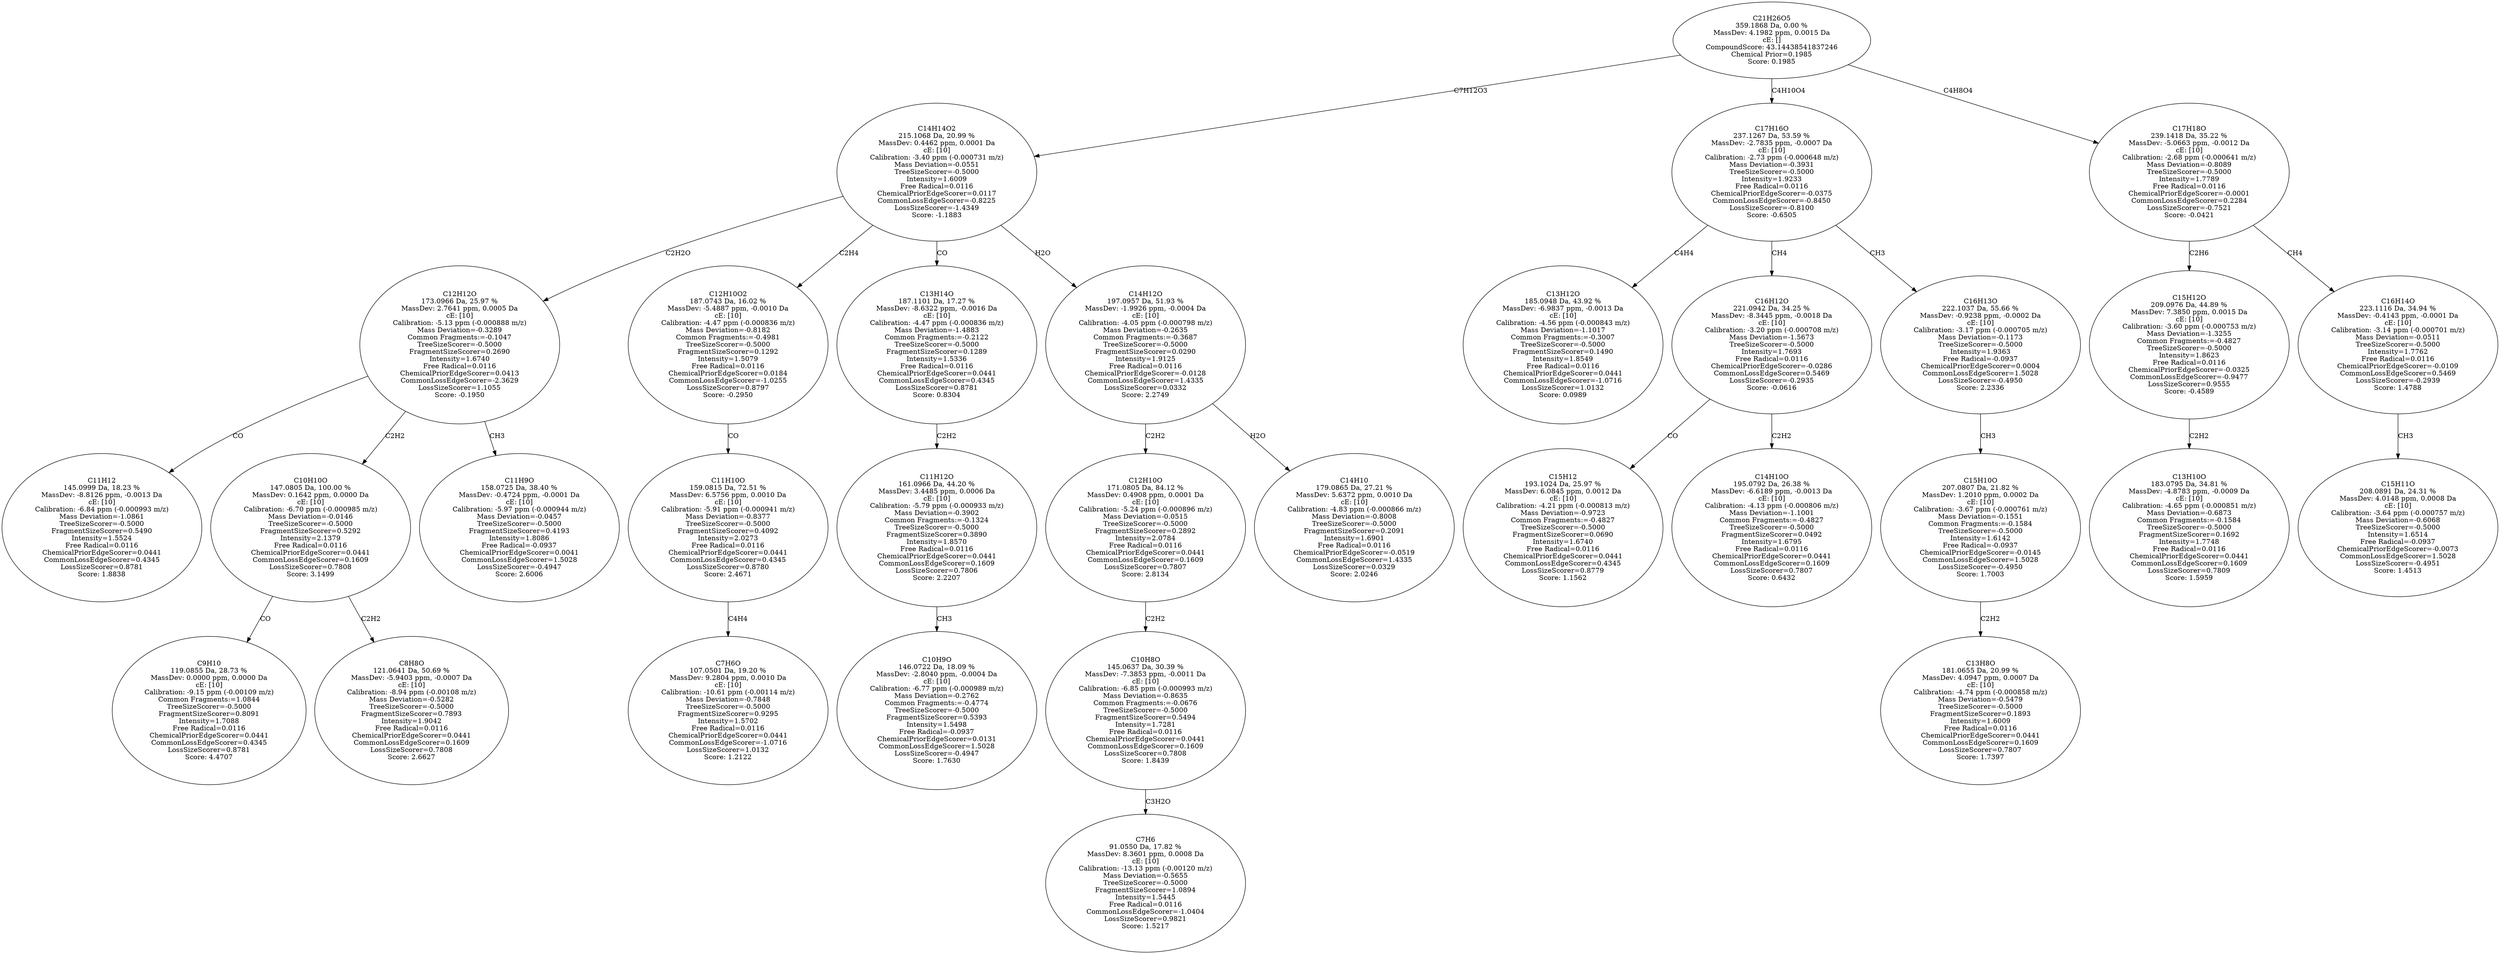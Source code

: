 strict digraph {
v1 [label="C11H12\n145.0999 Da, 18.23 %\nMassDev: -8.8126 ppm, -0.0013 Da\ncE: [10]\nCalibration: -6.84 ppm (-0.000993 m/z)\nMass Deviation=-1.0861\nTreeSizeScorer=-0.5000\nFragmentSizeScorer=0.5490\nIntensity=1.5524\nFree Radical=0.0116\nChemicalPriorEdgeScorer=0.0441\nCommonLossEdgeScorer=0.4345\nLossSizeScorer=0.8781\nScore: 1.8838"];
v2 [label="C9H10\n119.0855 Da, 28.73 %\nMassDev: 0.0000 ppm, 0.0000 Da\ncE: [10]\nCalibration: -9.15 ppm (-0.00109 m/z)\nCommon Fragments:=1.0844\nTreeSizeScorer=-0.5000\nFragmentSizeScorer=0.8091\nIntensity=1.7088\nFree Radical=0.0116\nChemicalPriorEdgeScorer=0.0441\nCommonLossEdgeScorer=0.4345\nLossSizeScorer=0.8781\nScore: 4.4707"];
v3 [label="C8H8O\n121.0641 Da, 50.69 %\nMassDev: -5.9403 ppm, -0.0007 Da\ncE: [10]\nCalibration: -8.94 ppm (-0.00108 m/z)\nMass Deviation=-0.5282\nTreeSizeScorer=-0.5000\nFragmentSizeScorer=0.7893\nIntensity=1.9042\nFree Radical=0.0116\nChemicalPriorEdgeScorer=0.0441\nCommonLossEdgeScorer=0.1609\nLossSizeScorer=0.7808\nScore: 2.6627"];
v4 [label="C10H10O\n147.0805 Da, 100.00 %\nMassDev: 0.1642 ppm, 0.0000 Da\ncE: [10]\nCalibration: -6.70 ppm (-0.000985 m/z)\nMass Deviation=-0.0146\nTreeSizeScorer=-0.5000\nFragmentSizeScorer=0.5292\nIntensity=2.1379\nFree Radical=0.0116\nChemicalPriorEdgeScorer=0.0441\nCommonLossEdgeScorer=0.1609\nLossSizeScorer=0.7808\nScore: 3.1499"];
v5 [label="C11H9O\n158.0725 Da, 38.40 %\nMassDev: -0.4724 ppm, -0.0001 Da\ncE: [10]\nCalibration: -5.97 ppm (-0.000944 m/z)\nMass Deviation=-0.0457\nTreeSizeScorer=-0.5000\nFragmentSizeScorer=0.4193\nIntensity=1.8086\nFree Radical=-0.0937\nChemicalPriorEdgeScorer=0.0041\nCommonLossEdgeScorer=1.5028\nLossSizeScorer=-0.4947\nScore: 2.6006"];
v6 [label="C12H12O\n173.0966 Da, 25.97 %\nMassDev: 2.7641 ppm, 0.0005 Da\ncE: [10]\nCalibration: -5.13 ppm (-0.000888 m/z)\nMass Deviation=-0.3289\nCommon Fragments:=-0.1047\nTreeSizeScorer=-0.5000\nFragmentSizeScorer=0.2690\nIntensity=1.6740\nFree Radical=0.0116\nChemicalPriorEdgeScorer=0.0413\nCommonLossEdgeScorer=-2.3629\nLossSizeScorer=1.1055\nScore: -0.1950"];
v7 [label="C7H6O\n107.0501 Da, 19.20 %\nMassDev: 9.2804 ppm, 0.0010 Da\ncE: [10]\nCalibration: -10.61 ppm (-0.00114 m/z)\nMass Deviation=-0.7848\nTreeSizeScorer=-0.5000\nFragmentSizeScorer=0.9295\nIntensity=1.5702\nFree Radical=0.0116\nChemicalPriorEdgeScorer=0.0441\nCommonLossEdgeScorer=-1.0716\nLossSizeScorer=1.0132\nScore: 1.2122"];
v8 [label="C11H10O\n159.0815 Da, 72.51 %\nMassDev: 6.5756 ppm, 0.0010 Da\ncE: [10]\nCalibration: -5.91 ppm (-0.000941 m/z)\nMass Deviation=-0.8377\nTreeSizeScorer=-0.5000\nFragmentSizeScorer=0.4092\nIntensity=2.0273\nFree Radical=0.0116\nChemicalPriorEdgeScorer=0.0441\nCommonLossEdgeScorer=0.4345\nLossSizeScorer=0.8780\nScore: 2.4671"];
v9 [label="C12H10O2\n187.0743 Da, 16.02 %\nMassDev: -5.4887 ppm, -0.0010 Da\ncE: [10]\nCalibration: -4.47 ppm (-0.000836 m/z)\nMass Deviation=-0.8182\nCommon Fragments:=-0.4981\nTreeSizeScorer=-0.5000\nFragmentSizeScorer=0.1292\nIntensity=1.5079\nFree Radical=0.0116\nChemicalPriorEdgeScorer=0.0184\nCommonLossEdgeScorer=-1.0255\nLossSizeScorer=0.8797\nScore: -0.2950"];
v10 [label="C10H9O\n146.0722 Da, 18.09 %\nMassDev: -2.8040 ppm, -0.0004 Da\ncE: [10]\nCalibration: -6.77 ppm (-0.000989 m/z)\nMass Deviation=-0.2762\nCommon Fragments:=-0.4774\nTreeSizeScorer=-0.5000\nFragmentSizeScorer=0.5393\nIntensity=1.5498\nFree Radical=-0.0937\nChemicalPriorEdgeScorer=0.0131\nCommonLossEdgeScorer=1.5028\nLossSizeScorer=-0.4947\nScore: 1.7630"];
v11 [label="C11H12O\n161.0966 Da, 44.20 %\nMassDev: 3.4485 ppm, 0.0006 Da\ncE: [10]\nCalibration: -5.79 ppm (-0.000933 m/z)\nMass Deviation=-0.3902\nCommon Fragments:=-0.1324\nTreeSizeScorer=-0.5000\nFragmentSizeScorer=0.3890\nIntensity=1.8570\nFree Radical=0.0116\nChemicalPriorEdgeScorer=0.0441\nCommonLossEdgeScorer=0.1609\nLossSizeScorer=0.7806\nScore: 2.2207"];
v12 [label="C13H14O\n187.1101 Da, 17.27 %\nMassDev: -8.6322 ppm, -0.0016 Da\ncE: [10]\nCalibration: -4.47 ppm (-0.000836 m/z)\nMass Deviation=-1.4883\nCommon Fragments:=-0.2122\nTreeSizeScorer=-0.5000\nFragmentSizeScorer=0.1289\nIntensity=1.5336\nFree Radical=0.0116\nChemicalPriorEdgeScorer=0.0441\nCommonLossEdgeScorer=0.4345\nLossSizeScorer=0.8781\nScore: 0.8304"];
v13 [label="C7H6\n91.0550 Da, 17.82 %\nMassDev: 8.3601 ppm, 0.0008 Da\ncE: [10]\nCalibration: -13.13 ppm (-0.00120 m/z)\nMass Deviation=-0.5655\nTreeSizeScorer=-0.5000\nFragmentSizeScorer=1.0894\nIntensity=1.5445\nFree Radical=0.0116\nCommonLossEdgeScorer=-1.0404\nLossSizeScorer=0.9821\nScore: 1.5217"];
v14 [label="C10H8O\n145.0637 Da, 30.39 %\nMassDev: -7.3853 ppm, -0.0011 Da\ncE: [10]\nCalibration: -6.85 ppm (-0.000993 m/z)\nMass Deviation=-0.8635\nCommon Fragments:=-0.0676\nTreeSizeScorer=-0.5000\nFragmentSizeScorer=0.5494\nIntensity=1.7281\nFree Radical=0.0116\nChemicalPriorEdgeScorer=0.0441\nCommonLossEdgeScorer=0.1609\nLossSizeScorer=0.7808\nScore: 1.8439"];
v15 [label="C12H10O\n171.0805 Da, 84.12 %\nMassDev: 0.4908 ppm, 0.0001 Da\ncE: [10]\nCalibration: -5.24 ppm (-0.000896 m/z)\nMass Deviation=-0.0515\nTreeSizeScorer=-0.5000\nFragmentSizeScorer=0.2892\nIntensity=2.0784\nFree Radical=0.0116\nChemicalPriorEdgeScorer=0.0441\nCommonLossEdgeScorer=0.1609\nLossSizeScorer=0.7807\nScore: 2.8134"];
v16 [label="C14H10\n179.0865 Da, 27.21 %\nMassDev: 5.6372 ppm, 0.0010 Da\ncE: [10]\nCalibration: -4.83 ppm (-0.000866 m/z)\nMass Deviation=-0.8008\nTreeSizeScorer=-0.5000\nFragmentSizeScorer=0.2091\nIntensity=1.6901\nFree Radical=0.0116\nChemicalPriorEdgeScorer=-0.0519\nCommonLossEdgeScorer=1.4335\nLossSizeScorer=0.0329\nScore: 2.0246"];
v17 [label="C14H12O\n197.0957 Da, 51.93 %\nMassDev: -1.9926 ppm, -0.0004 Da\ncE: [10]\nCalibration: -4.05 ppm (-0.000798 m/z)\nMass Deviation=-0.2635\nCommon Fragments:=-0.3687\nTreeSizeScorer=-0.5000\nFragmentSizeScorer=0.0290\nIntensity=1.9125\nFree Radical=0.0116\nChemicalPriorEdgeScorer=-0.0128\nCommonLossEdgeScorer=1.4335\nLossSizeScorer=0.0332\nScore: 2.2749"];
v18 [label="C14H14O2\n215.1068 Da, 20.99 %\nMassDev: 0.4462 ppm, 0.0001 Da\ncE: [10]\nCalibration: -3.40 ppm (-0.000731 m/z)\nMass Deviation=-0.0551\nTreeSizeScorer=-0.5000\nIntensity=1.6009\nFree Radical=0.0116\nChemicalPriorEdgeScorer=0.0117\nCommonLossEdgeScorer=-0.8225\nLossSizeScorer=-1.4349\nScore: -1.1883"];
v19 [label="C13H12O\n185.0948 Da, 43.92 %\nMassDev: -6.9837 ppm, -0.0013 Da\ncE: [10]\nCalibration: -4.56 ppm (-0.000843 m/z)\nMass Deviation=-1.1017\nCommon Fragments:=-0.3007\nTreeSizeScorer=-0.5000\nFragmentSizeScorer=0.1490\nIntensity=1.8549\nFree Radical=0.0116\nChemicalPriorEdgeScorer=0.0441\nCommonLossEdgeScorer=-1.0716\nLossSizeScorer=1.0132\nScore: 0.0989"];
v20 [label="C15H12\n193.1024 Da, 25.97 %\nMassDev: 6.0845 ppm, 0.0012 Da\ncE: [10]\nCalibration: -4.21 ppm (-0.000813 m/z)\nMass Deviation=-0.9723\nCommon Fragments:=-0.4827\nTreeSizeScorer=-0.5000\nFragmentSizeScorer=0.0690\nIntensity=1.6740\nFree Radical=0.0116\nChemicalPriorEdgeScorer=0.0441\nCommonLossEdgeScorer=0.4345\nLossSizeScorer=0.8779\nScore: 1.1562"];
v21 [label="C14H10O\n195.0792 Da, 26.38 %\nMassDev: -6.6189 ppm, -0.0013 Da\ncE: [10]\nCalibration: -4.13 ppm (-0.000806 m/z)\nMass Deviation=-1.1001\nCommon Fragments:=-0.4827\nTreeSizeScorer=-0.5000\nFragmentSizeScorer=0.0492\nIntensity=1.6795\nFree Radical=0.0116\nChemicalPriorEdgeScorer=0.0441\nCommonLossEdgeScorer=0.1609\nLossSizeScorer=0.7807\nScore: 0.6432"];
v22 [label="C16H12O\n221.0942 Da, 34.25 %\nMassDev: -8.3445 ppm, -0.0018 Da\ncE: [10]\nCalibration: -3.20 ppm (-0.000708 m/z)\nMass Deviation=-1.5673\nTreeSizeScorer=-0.5000\nIntensity=1.7693\nFree Radical=0.0116\nChemicalPriorEdgeScorer=-0.0286\nCommonLossEdgeScorer=0.5469\nLossSizeScorer=-0.2935\nScore: -0.0616"];
v23 [label="C13H8O\n181.0655 Da, 20.99 %\nMassDev: 4.0947 ppm, 0.0007 Da\ncE: [10]\nCalibration: -4.74 ppm (-0.000858 m/z)\nMass Deviation=-0.5479\nTreeSizeScorer=-0.5000\nFragmentSizeScorer=0.1893\nIntensity=1.6009\nFree Radical=0.0116\nChemicalPriorEdgeScorer=0.0441\nCommonLossEdgeScorer=0.1609\nLossSizeScorer=0.7807\nScore: 1.7397"];
v24 [label="C15H10O\n207.0807 Da, 21.82 %\nMassDev: 1.2010 ppm, 0.0002 Da\ncE: [10]\nCalibration: -3.67 ppm (-0.000761 m/z)\nMass Deviation=-0.1551\nCommon Fragments:=-0.1584\nTreeSizeScorer=-0.5000\nIntensity=1.6142\nFree Radical=-0.0937\nChemicalPriorEdgeScorer=-0.0145\nCommonLossEdgeScorer=1.5028\nLossSizeScorer=-0.4950\nScore: 1.7003"];
v25 [label="C16H13O\n222.1037 Da, 55.66 %\nMassDev: -0.9238 ppm, -0.0002 Da\ncE: [10]\nCalibration: -3.17 ppm (-0.000705 m/z)\nMass Deviation=-0.1173\nTreeSizeScorer=-0.5000\nIntensity=1.9363\nFree Radical=-0.0937\nChemicalPriorEdgeScorer=0.0004\nCommonLossEdgeScorer=1.5028\nLossSizeScorer=-0.4950\nScore: 2.2336"];
v26 [label="C17H16O\n237.1267 Da, 53.59 %\nMassDev: -2.7835 ppm, -0.0007 Da\ncE: [10]\nCalibration: -2.73 ppm (-0.000648 m/z)\nMass Deviation=-0.3931\nTreeSizeScorer=-0.5000\nIntensity=1.9233\nFree Radical=0.0116\nChemicalPriorEdgeScorer=-0.0375\nCommonLossEdgeScorer=-0.8450\nLossSizeScorer=-0.8100\nScore: -0.6505"];
v27 [label="C13H10O\n183.0795 Da, 34.81 %\nMassDev: -4.8783 ppm, -0.0009 Da\ncE: [10]\nCalibration: -4.65 ppm (-0.000851 m/z)\nMass Deviation=-0.6873\nCommon Fragments:=-0.1584\nTreeSizeScorer=-0.5000\nFragmentSizeScorer=0.1692\nIntensity=1.7748\nFree Radical=0.0116\nChemicalPriorEdgeScorer=0.0441\nCommonLossEdgeScorer=0.1609\nLossSizeScorer=0.7809\nScore: 1.5959"];
v28 [label="C15H12O\n209.0976 Da, 44.89 %\nMassDev: 7.3850 ppm, 0.0015 Da\ncE: [10]\nCalibration: -3.60 ppm (-0.000753 m/z)\nMass Deviation=-1.3255\nCommon Fragments:=-0.4827\nTreeSizeScorer=-0.5000\nIntensity=1.8623\nFree Radical=0.0116\nChemicalPriorEdgeScorer=-0.0325\nCommonLossEdgeScorer=-0.9477\nLossSizeScorer=0.9555\nScore: -0.4589"];
v29 [label="C15H11O\n208.0891 Da, 24.31 %\nMassDev: 4.0148 ppm, 0.0008 Da\ncE: [10]\nCalibration: -3.64 ppm (-0.000757 m/z)\nMass Deviation=-0.6068\nTreeSizeScorer=-0.5000\nIntensity=1.6514\nFree Radical=-0.0937\nChemicalPriorEdgeScorer=-0.0073\nCommonLossEdgeScorer=1.5028\nLossSizeScorer=-0.4951\nScore: 1.4513"];
v30 [label="C16H14O\n223.1116 Da, 34.94 %\nMassDev: -0.4143 ppm, -0.0001 Da\ncE: [10]\nCalibration: -3.14 ppm (-0.000701 m/z)\nMass Deviation=-0.0511\nTreeSizeScorer=-0.5000\nIntensity=1.7762\nFree Radical=0.0116\nChemicalPriorEdgeScorer=-0.0109\nCommonLossEdgeScorer=0.5469\nLossSizeScorer=-0.2939\nScore: 1.4788"];
v31 [label="C17H18O\n239.1418 Da, 35.22 %\nMassDev: -5.0663 ppm, -0.0012 Da\ncE: [10]\nCalibration: -2.68 ppm (-0.000641 m/z)\nMass Deviation=-0.8089\nTreeSizeScorer=-0.5000\nIntensity=1.7789\nFree Radical=0.0116\nChemicalPriorEdgeScorer=-0.0001\nCommonLossEdgeScorer=0.2284\nLossSizeScorer=-0.7521\nScore: -0.0421"];
v32 [label="C21H26O5\n359.1868 Da, 0.00 %\nMassDev: 4.1982 ppm, 0.0015 Da\ncE: []\nCompoundScore: 43.14438541837246\nChemical Prior=0.1985\nScore: 0.1985"];
v6 -> v1 [label="CO"];
v4 -> v2 [label="CO"];
v4 -> v3 [label="C2H2"];
v6 -> v4 [label="C2H2"];
v6 -> v5 [label="CH3"];
v18 -> v6 [label="C2H2O"];
v8 -> v7 [label="C4H4"];
v9 -> v8 [label="CO"];
v18 -> v9 [label="C2H4"];
v11 -> v10 [label="CH3"];
v12 -> v11 [label="C2H2"];
v18 -> v12 [label="CO"];
v14 -> v13 [label="C3H2O"];
v15 -> v14 [label="C2H2"];
v17 -> v15 [label="C2H2"];
v17 -> v16 [label="H2O"];
v18 -> v17 [label="H2O"];
v32 -> v18 [label="C7H12O3"];
v26 -> v19 [label="C4H4"];
v22 -> v20 [label="CO"];
v22 -> v21 [label="C2H2"];
v26 -> v22 [label="CH4"];
v24 -> v23 [label="C2H2"];
v25 -> v24 [label="CH3"];
v26 -> v25 [label="CH3"];
v32 -> v26 [label="C4H10O4"];
v28 -> v27 [label="C2H2"];
v31 -> v28 [label="C2H6"];
v30 -> v29 [label="CH3"];
v31 -> v30 [label="CH4"];
v32 -> v31 [label="C4H8O4"];
}